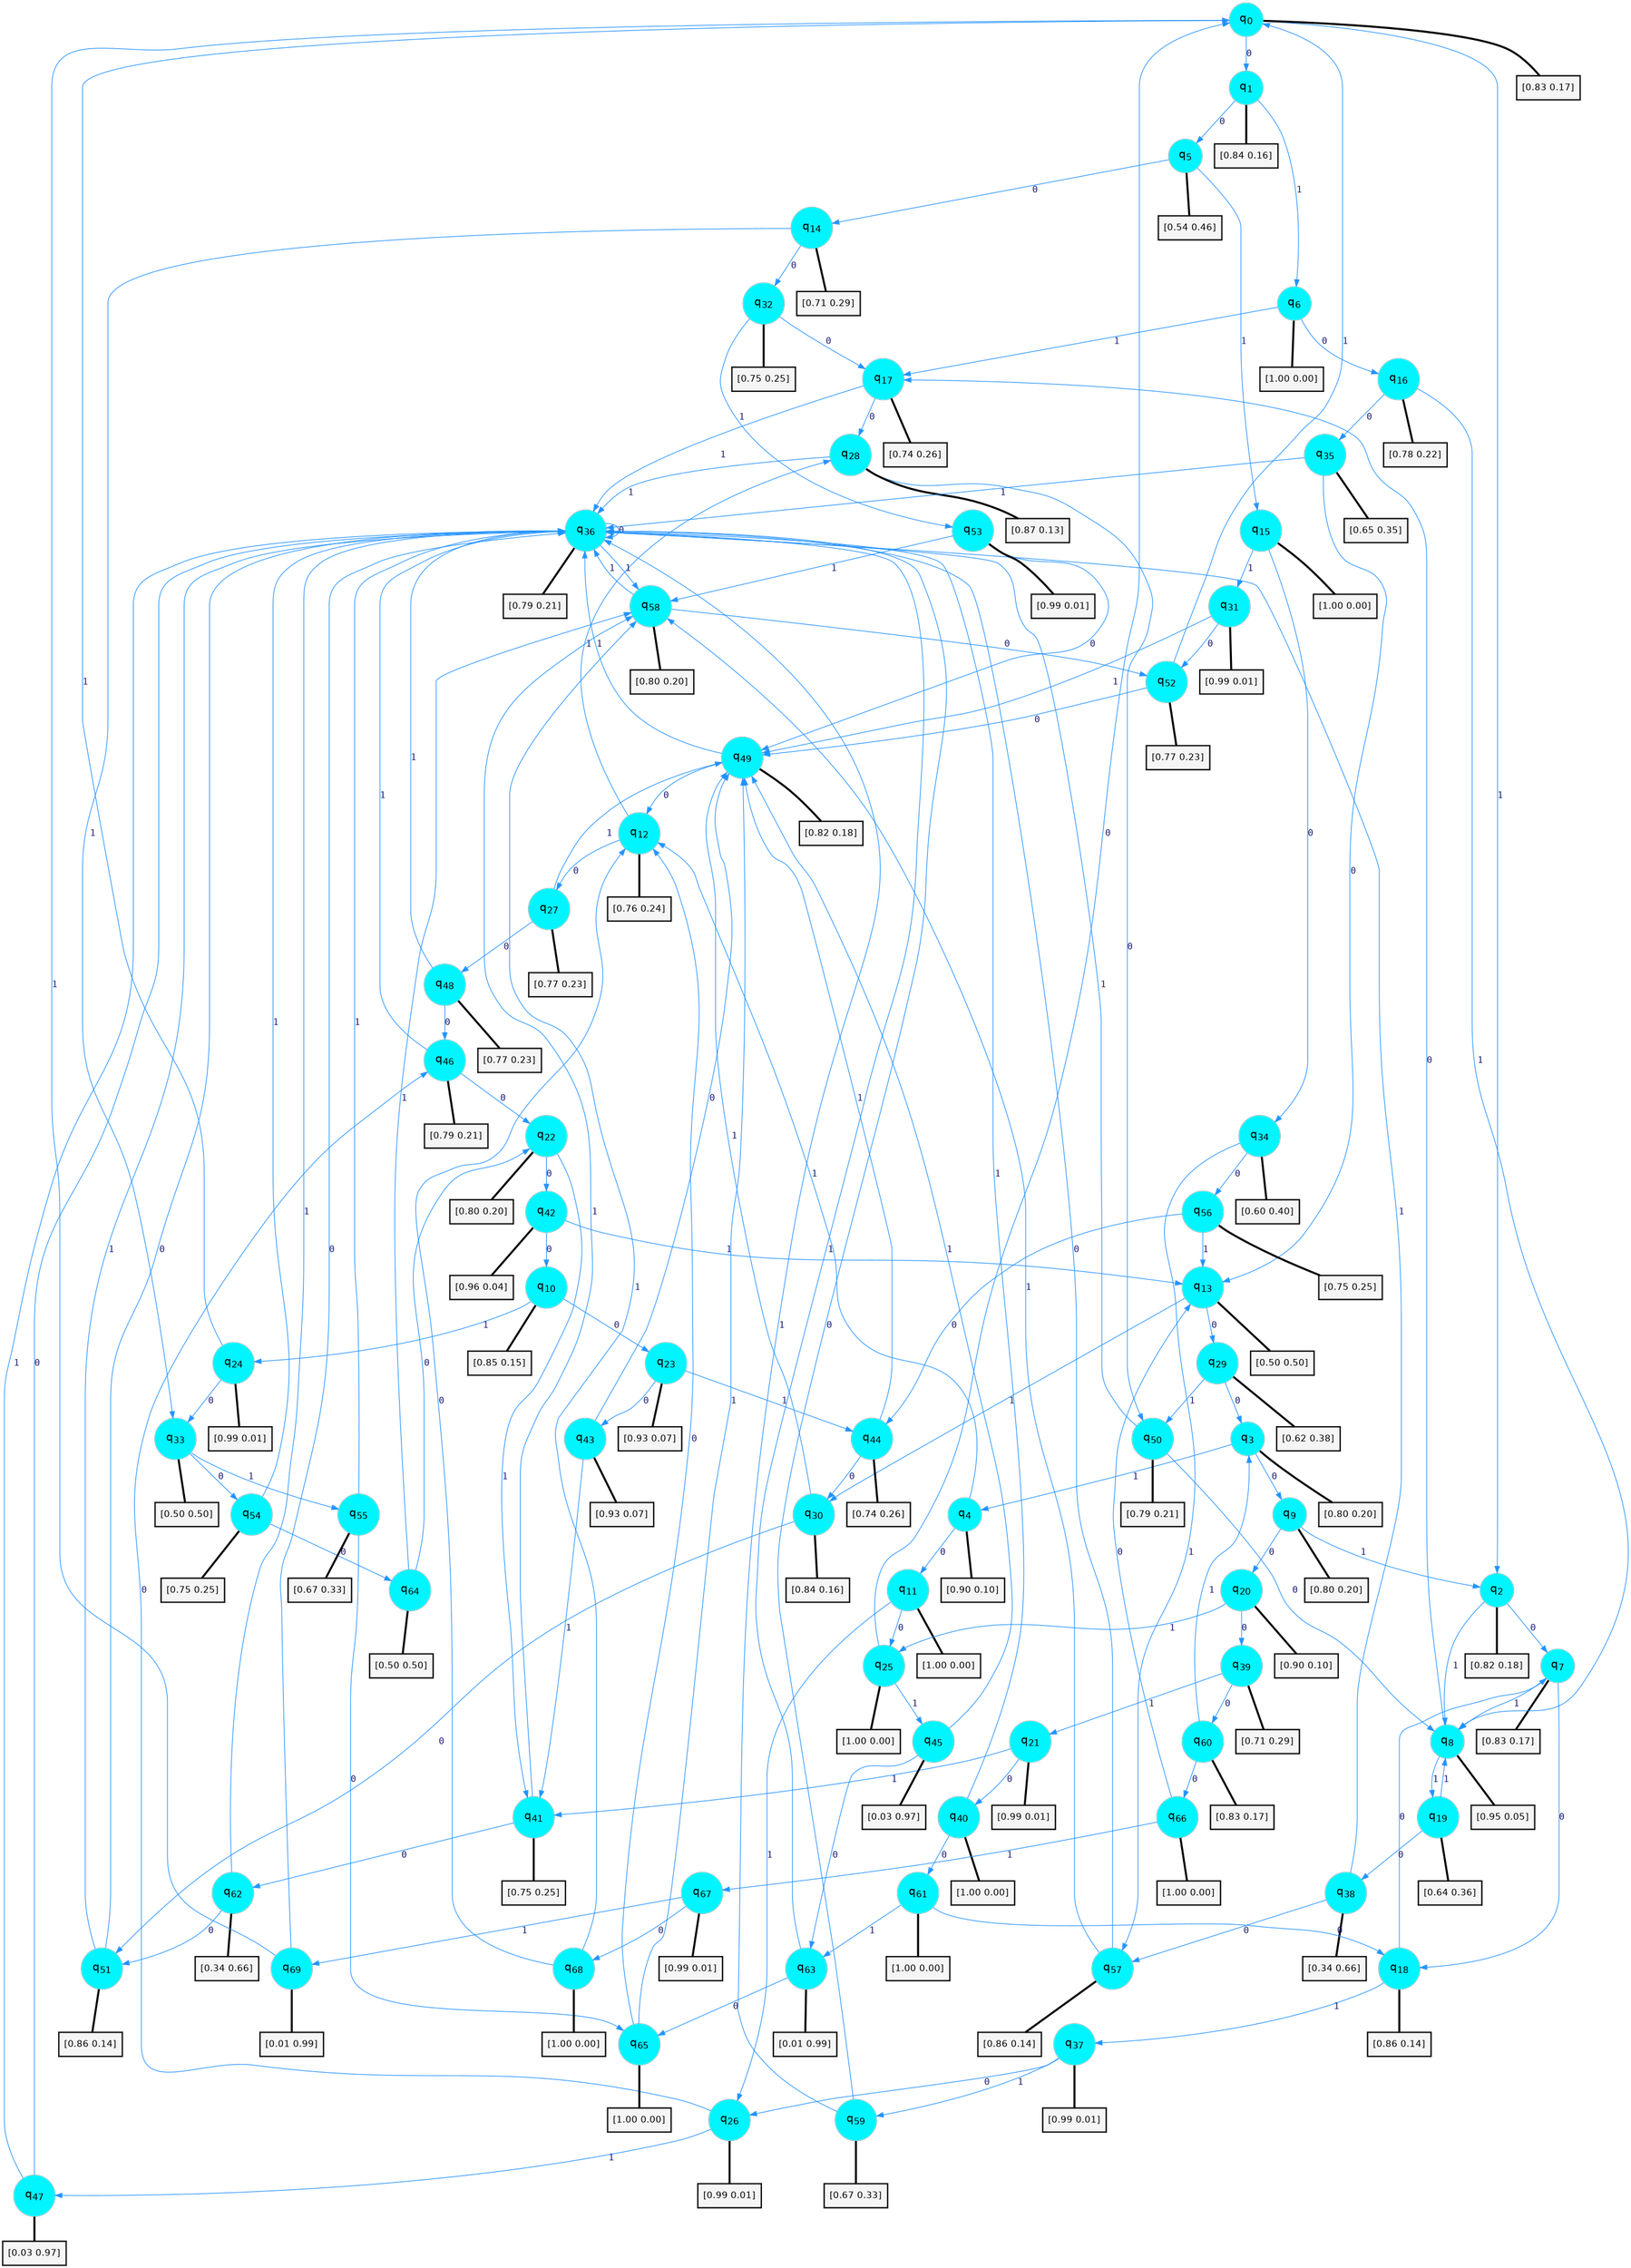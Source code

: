 digraph G {
graph [
bgcolor=transparent, dpi=300, rankdir=TD, size="40,25"];
node [
color=gray, fillcolor=turquoise1, fontcolor=black, fontname=Helvetica, fontsize=16, fontweight=bold, shape=circle, style=filled];
edge [
arrowsize=1, color=dodgerblue1, fontcolor=midnightblue, fontname=courier, fontweight=bold, penwidth=1, style=solid, weight=20];
0[label=<q<SUB>0</SUB>>];
1[label=<q<SUB>1</SUB>>];
2[label=<q<SUB>2</SUB>>];
3[label=<q<SUB>3</SUB>>];
4[label=<q<SUB>4</SUB>>];
5[label=<q<SUB>5</SUB>>];
6[label=<q<SUB>6</SUB>>];
7[label=<q<SUB>7</SUB>>];
8[label=<q<SUB>8</SUB>>];
9[label=<q<SUB>9</SUB>>];
10[label=<q<SUB>10</SUB>>];
11[label=<q<SUB>11</SUB>>];
12[label=<q<SUB>12</SUB>>];
13[label=<q<SUB>13</SUB>>];
14[label=<q<SUB>14</SUB>>];
15[label=<q<SUB>15</SUB>>];
16[label=<q<SUB>16</SUB>>];
17[label=<q<SUB>17</SUB>>];
18[label=<q<SUB>18</SUB>>];
19[label=<q<SUB>19</SUB>>];
20[label=<q<SUB>20</SUB>>];
21[label=<q<SUB>21</SUB>>];
22[label=<q<SUB>22</SUB>>];
23[label=<q<SUB>23</SUB>>];
24[label=<q<SUB>24</SUB>>];
25[label=<q<SUB>25</SUB>>];
26[label=<q<SUB>26</SUB>>];
27[label=<q<SUB>27</SUB>>];
28[label=<q<SUB>28</SUB>>];
29[label=<q<SUB>29</SUB>>];
30[label=<q<SUB>30</SUB>>];
31[label=<q<SUB>31</SUB>>];
32[label=<q<SUB>32</SUB>>];
33[label=<q<SUB>33</SUB>>];
34[label=<q<SUB>34</SUB>>];
35[label=<q<SUB>35</SUB>>];
36[label=<q<SUB>36</SUB>>];
37[label=<q<SUB>37</SUB>>];
38[label=<q<SUB>38</SUB>>];
39[label=<q<SUB>39</SUB>>];
40[label=<q<SUB>40</SUB>>];
41[label=<q<SUB>41</SUB>>];
42[label=<q<SUB>42</SUB>>];
43[label=<q<SUB>43</SUB>>];
44[label=<q<SUB>44</SUB>>];
45[label=<q<SUB>45</SUB>>];
46[label=<q<SUB>46</SUB>>];
47[label=<q<SUB>47</SUB>>];
48[label=<q<SUB>48</SUB>>];
49[label=<q<SUB>49</SUB>>];
50[label=<q<SUB>50</SUB>>];
51[label=<q<SUB>51</SUB>>];
52[label=<q<SUB>52</SUB>>];
53[label=<q<SUB>53</SUB>>];
54[label=<q<SUB>54</SUB>>];
55[label=<q<SUB>55</SUB>>];
56[label=<q<SUB>56</SUB>>];
57[label=<q<SUB>57</SUB>>];
58[label=<q<SUB>58</SUB>>];
59[label=<q<SUB>59</SUB>>];
60[label=<q<SUB>60</SUB>>];
61[label=<q<SUB>61</SUB>>];
62[label=<q<SUB>62</SUB>>];
63[label=<q<SUB>63</SUB>>];
64[label=<q<SUB>64</SUB>>];
65[label=<q<SUB>65</SUB>>];
66[label=<q<SUB>66</SUB>>];
67[label=<q<SUB>67</SUB>>];
68[label=<q<SUB>68</SUB>>];
69[label=<q<SUB>69</SUB>>];
70[label="[0.83 0.17]", shape=box,fontcolor=black, fontname=Helvetica, fontsize=14, penwidth=2, fillcolor=whitesmoke,color=black];
71[label="[0.84 0.16]", shape=box,fontcolor=black, fontname=Helvetica, fontsize=14, penwidth=2, fillcolor=whitesmoke,color=black];
72[label="[0.82 0.18]", shape=box,fontcolor=black, fontname=Helvetica, fontsize=14, penwidth=2, fillcolor=whitesmoke,color=black];
73[label="[0.80 0.20]", shape=box,fontcolor=black, fontname=Helvetica, fontsize=14, penwidth=2, fillcolor=whitesmoke,color=black];
74[label="[0.90 0.10]", shape=box,fontcolor=black, fontname=Helvetica, fontsize=14, penwidth=2, fillcolor=whitesmoke,color=black];
75[label="[0.54 0.46]", shape=box,fontcolor=black, fontname=Helvetica, fontsize=14, penwidth=2, fillcolor=whitesmoke,color=black];
76[label="[1.00 0.00]", shape=box,fontcolor=black, fontname=Helvetica, fontsize=14, penwidth=2, fillcolor=whitesmoke,color=black];
77[label="[0.83 0.17]", shape=box,fontcolor=black, fontname=Helvetica, fontsize=14, penwidth=2, fillcolor=whitesmoke,color=black];
78[label="[0.95 0.05]", shape=box,fontcolor=black, fontname=Helvetica, fontsize=14, penwidth=2, fillcolor=whitesmoke,color=black];
79[label="[0.80 0.20]", shape=box,fontcolor=black, fontname=Helvetica, fontsize=14, penwidth=2, fillcolor=whitesmoke,color=black];
80[label="[0.85 0.15]", shape=box,fontcolor=black, fontname=Helvetica, fontsize=14, penwidth=2, fillcolor=whitesmoke,color=black];
81[label="[1.00 0.00]", shape=box,fontcolor=black, fontname=Helvetica, fontsize=14, penwidth=2, fillcolor=whitesmoke,color=black];
82[label="[0.76 0.24]", shape=box,fontcolor=black, fontname=Helvetica, fontsize=14, penwidth=2, fillcolor=whitesmoke,color=black];
83[label="[0.50 0.50]", shape=box,fontcolor=black, fontname=Helvetica, fontsize=14, penwidth=2, fillcolor=whitesmoke,color=black];
84[label="[0.71 0.29]", shape=box,fontcolor=black, fontname=Helvetica, fontsize=14, penwidth=2, fillcolor=whitesmoke,color=black];
85[label="[1.00 0.00]", shape=box,fontcolor=black, fontname=Helvetica, fontsize=14, penwidth=2, fillcolor=whitesmoke,color=black];
86[label="[0.78 0.22]", shape=box,fontcolor=black, fontname=Helvetica, fontsize=14, penwidth=2, fillcolor=whitesmoke,color=black];
87[label="[0.74 0.26]", shape=box,fontcolor=black, fontname=Helvetica, fontsize=14, penwidth=2, fillcolor=whitesmoke,color=black];
88[label="[0.86 0.14]", shape=box,fontcolor=black, fontname=Helvetica, fontsize=14, penwidth=2, fillcolor=whitesmoke,color=black];
89[label="[0.64 0.36]", shape=box,fontcolor=black, fontname=Helvetica, fontsize=14, penwidth=2, fillcolor=whitesmoke,color=black];
90[label="[0.90 0.10]", shape=box,fontcolor=black, fontname=Helvetica, fontsize=14, penwidth=2, fillcolor=whitesmoke,color=black];
91[label="[0.99 0.01]", shape=box,fontcolor=black, fontname=Helvetica, fontsize=14, penwidth=2, fillcolor=whitesmoke,color=black];
92[label="[0.80 0.20]", shape=box,fontcolor=black, fontname=Helvetica, fontsize=14, penwidth=2, fillcolor=whitesmoke,color=black];
93[label="[0.93 0.07]", shape=box,fontcolor=black, fontname=Helvetica, fontsize=14, penwidth=2, fillcolor=whitesmoke,color=black];
94[label="[0.99 0.01]", shape=box,fontcolor=black, fontname=Helvetica, fontsize=14, penwidth=2, fillcolor=whitesmoke,color=black];
95[label="[1.00 0.00]", shape=box,fontcolor=black, fontname=Helvetica, fontsize=14, penwidth=2, fillcolor=whitesmoke,color=black];
96[label="[0.99 0.01]", shape=box,fontcolor=black, fontname=Helvetica, fontsize=14, penwidth=2, fillcolor=whitesmoke,color=black];
97[label="[0.77 0.23]", shape=box,fontcolor=black, fontname=Helvetica, fontsize=14, penwidth=2, fillcolor=whitesmoke,color=black];
98[label="[0.87 0.13]", shape=box,fontcolor=black, fontname=Helvetica, fontsize=14, penwidth=2, fillcolor=whitesmoke,color=black];
99[label="[0.62 0.38]", shape=box,fontcolor=black, fontname=Helvetica, fontsize=14, penwidth=2, fillcolor=whitesmoke,color=black];
100[label="[0.84 0.16]", shape=box,fontcolor=black, fontname=Helvetica, fontsize=14, penwidth=2, fillcolor=whitesmoke,color=black];
101[label="[0.99 0.01]", shape=box,fontcolor=black, fontname=Helvetica, fontsize=14, penwidth=2, fillcolor=whitesmoke,color=black];
102[label="[0.75 0.25]", shape=box,fontcolor=black, fontname=Helvetica, fontsize=14, penwidth=2, fillcolor=whitesmoke,color=black];
103[label="[0.50 0.50]", shape=box,fontcolor=black, fontname=Helvetica, fontsize=14, penwidth=2, fillcolor=whitesmoke,color=black];
104[label="[0.60 0.40]", shape=box,fontcolor=black, fontname=Helvetica, fontsize=14, penwidth=2, fillcolor=whitesmoke,color=black];
105[label="[0.65 0.35]", shape=box,fontcolor=black, fontname=Helvetica, fontsize=14, penwidth=2, fillcolor=whitesmoke,color=black];
106[label="[0.79 0.21]", shape=box,fontcolor=black, fontname=Helvetica, fontsize=14, penwidth=2, fillcolor=whitesmoke,color=black];
107[label="[0.99 0.01]", shape=box,fontcolor=black, fontname=Helvetica, fontsize=14, penwidth=2, fillcolor=whitesmoke,color=black];
108[label="[0.34 0.66]", shape=box,fontcolor=black, fontname=Helvetica, fontsize=14, penwidth=2, fillcolor=whitesmoke,color=black];
109[label="[0.71 0.29]", shape=box,fontcolor=black, fontname=Helvetica, fontsize=14, penwidth=2, fillcolor=whitesmoke,color=black];
110[label="[1.00 0.00]", shape=box,fontcolor=black, fontname=Helvetica, fontsize=14, penwidth=2, fillcolor=whitesmoke,color=black];
111[label="[0.75 0.25]", shape=box,fontcolor=black, fontname=Helvetica, fontsize=14, penwidth=2, fillcolor=whitesmoke,color=black];
112[label="[0.96 0.04]", shape=box,fontcolor=black, fontname=Helvetica, fontsize=14, penwidth=2, fillcolor=whitesmoke,color=black];
113[label="[0.93 0.07]", shape=box,fontcolor=black, fontname=Helvetica, fontsize=14, penwidth=2, fillcolor=whitesmoke,color=black];
114[label="[0.74 0.26]", shape=box,fontcolor=black, fontname=Helvetica, fontsize=14, penwidth=2, fillcolor=whitesmoke,color=black];
115[label="[0.03 0.97]", shape=box,fontcolor=black, fontname=Helvetica, fontsize=14, penwidth=2, fillcolor=whitesmoke,color=black];
116[label="[0.79 0.21]", shape=box,fontcolor=black, fontname=Helvetica, fontsize=14, penwidth=2, fillcolor=whitesmoke,color=black];
117[label="[0.03 0.97]", shape=box,fontcolor=black, fontname=Helvetica, fontsize=14, penwidth=2, fillcolor=whitesmoke,color=black];
118[label="[0.77 0.23]", shape=box,fontcolor=black, fontname=Helvetica, fontsize=14, penwidth=2, fillcolor=whitesmoke,color=black];
119[label="[0.82 0.18]", shape=box,fontcolor=black, fontname=Helvetica, fontsize=14, penwidth=2, fillcolor=whitesmoke,color=black];
120[label="[0.79 0.21]", shape=box,fontcolor=black, fontname=Helvetica, fontsize=14, penwidth=2, fillcolor=whitesmoke,color=black];
121[label="[0.86 0.14]", shape=box,fontcolor=black, fontname=Helvetica, fontsize=14, penwidth=2, fillcolor=whitesmoke,color=black];
122[label="[0.77 0.23]", shape=box,fontcolor=black, fontname=Helvetica, fontsize=14, penwidth=2, fillcolor=whitesmoke,color=black];
123[label="[0.99 0.01]", shape=box,fontcolor=black, fontname=Helvetica, fontsize=14, penwidth=2, fillcolor=whitesmoke,color=black];
124[label="[0.75 0.25]", shape=box,fontcolor=black, fontname=Helvetica, fontsize=14, penwidth=2, fillcolor=whitesmoke,color=black];
125[label="[0.67 0.33]", shape=box,fontcolor=black, fontname=Helvetica, fontsize=14, penwidth=2, fillcolor=whitesmoke,color=black];
126[label="[0.75 0.25]", shape=box,fontcolor=black, fontname=Helvetica, fontsize=14, penwidth=2, fillcolor=whitesmoke,color=black];
127[label="[0.86 0.14]", shape=box,fontcolor=black, fontname=Helvetica, fontsize=14, penwidth=2, fillcolor=whitesmoke,color=black];
128[label="[0.80 0.20]", shape=box,fontcolor=black, fontname=Helvetica, fontsize=14, penwidth=2, fillcolor=whitesmoke,color=black];
129[label="[0.67 0.33]", shape=box,fontcolor=black, fontname=Helvetica, fontsize=14, penwidth=2, fillcolor=whitesmoke,color=black];
130[label="[0.83 0.17]", shape=box,fontcolor=black, fontname=Helvetica, fontsize=14, penwidth=2, fillcolor=whitesmoke,color=black];
131[label="[1.00 0.00]", shape=box,fontcolor=black, fontname=Helvetica, fontsize=14, penwidth=2, fillcolor=whitesmoke,color=black];
132[label="[0.34 0.66]", shape=box,fontcolor=black, fontname=Helvetica, fontsize=14, penwidth=2, fillcolor=whitesmoke,color=black];
133[label="[0.01 0.99]", shape=box,fontcolor=black, fontname=Helvetica, fontsize=14, penwidth=2, fillcolor=whitesmoke,color=black];
134[label="[0.50 0.50]", shape=box,fontcolor=black, fontname=Helvetica, fontsize=14, penwidth=2, fillcolor=whitesmoke,color=black];
135[label="[1.00 0.00]", shape=box,fontcolor=black, fontname=Helvetica, fontsize=14, penwidth=2, fillcolor=whitesmoke,color=black];
136[label="[1.00 0.00]", shape=box,fontcolor=black, fontname=Helvetica, fontsize=14, penwidth=2, fillcolor=whitesmoke,color=black];
137[label="[0.99 0.01]", shape=box,fontcolor=black, fontname=Helvetica, fontsize=14, penwidth=2, fillcolor=whitesmoke,color=black];
138[label="[1.00 0.00]", shape=box,fontcolor=black, fontname=Helvetica, fontsize=14, penwidth=2, fillcolor=whitesmoke,color=black];
139[label="[0.01 0.99]", shape=box,fontcolor=black, fontname=Helvetica, fontsize=14, penwidth=2, fillcolor=whitesmoke,color=black];
0->1 [label=0];
0->2 [label=1];
0->70 [arrowhead=none, penwidth=3,color=black];
1->5 [label=0];
1->6 [label=1];
1->71 [arrowhead=none, penwidth=3,color=black];
2->7 [label=0];
2->8 [label=1];
2->72 [arrowhead=none, penwidth=3,color=black];
3->9 [label=0];
3->4 [label=1];
3->73 [arrowhead=none, penwidth=3,color=black];
4->11 [label=0];
4->12 [label=1];
4->74 [arrowhead=none, penwidth=3,color=black];
5->14 [label=0];
5->15 [label=1];
5->75 [arrowhead=none, penwidth=3,color=black];
6->16 [label=0];
6->17 [label=1];
6->76 [arrowhead=none, penwidth=3,color=black];
7->18 [label=0];
7->8 [label=1];
7->77 [arrowhead=none, penwidth=3,color=black];
8->17 [label=0];
8->19 [label=1];
8->78 [arrowhead=none, penwidth=3,color=black];
9->20 [label=0];
9->2 [label=1];
9->79 [arrowhead=none, penwidth=3,color=black];
10->23 [label=0];
10->24 [label=1];
10->80 [arrowhead=none, penwidth=3,color=black];
11->25 [label=0];
11->26 [label=1];
11->81 [arrowhead=none, penwidth=3,color=black];
12->27 [label=0];
12->28 [label=1];
12->82 [arrowhead=none, penwidth=3,color=black];
13->29 [label=0];
13->30 [label=1];
13->83 [arrowhead=none, penwidth=3,color=black];
14->32 [label=0];
14->33 [label=1];
14->84 [arrowhead=none, penwidth=3,color=black];
15->34 [label=0];
15->31 [label=1];
15->85 [arrowhead=none, penwidth=3,color=black];
16->35 [label=0];
16->8 [label=1];
16->86 [arrowhead=none, penwidth=3,color=black];
17->28 [label=0];
17->36 [label=1];
17->87 [arrowhead=none, penwidth=3,color=black];
18->7 [label=0];
18->37 [label=1];
18->88 [arrowhead=none, penwidth=3,color=black];
19->38 [label=0];
19->8 [label=1];
19->89 [arrowhead=none, penwidth=3,color=black];
20->39 [label=0];
20->25 [label=1];
20->90 [arrowhead=none, penwidth=3,color=black];
21->40 [label=0];
21->41 [label=1];
21->91 [arrowhead=none, penwidth=3,color=black];
22->42 [label=0];
22->41 [label=1];
22->92 [arrowhead=none, penwidth=3,color=black];
23->43 [label=0];
23->44 [label=1];
23->93 [arrowhead=none, penwidth=3,color=black];
24->33 [label=0];
24->0 [label=1];
24->94 [arrowhead=none, penwidth=3,color=black];
25->0 [label=0];
25->45 [label=1];
25->95 [arrowhead=none, penwidth=3,color=black];
26->46 [label=0];
26->47 [label=1];
26->96 [arrowhead=none, penwidth=3,color=black];
27->48 [label=0];
27->49 [label=1];
27->97 [arrowhead=none, penwidth=3,color=black];
28->50 [label=0];
28->36 [label=1];
28->98 [arrowhead=none, penwidth=3,color=black];
29->3 [label=0];
29->50 [label=1];
29->99 [arrowhead=none, penwidth=3,color=black];
30->51 [label=0];
30->49 [label=1];
30->100 [arrowhead=none, penwidth=3,color=black];
31->52 [label=0];
31->49 [label=1];
31->101 [arrowhead=none, penwidth=3,color=black];
32->17 [label=0];
32->53 [label=1];
32->102 [arrowhead=none, penwidth=3,color=black];
33->54 [label=0];
33->55 [label=1];
33->103 [arrowhead=none, penwidth=3,color=black];
34->56 [label=0];
34->57 [label=1];
34->104 [arrowhead=none, penwidth=3,color=black];
35->13 [label=0];
35->36 [label=1];
35->105 [arrowhead=none, penwidth=3,color=black];
36->36 [label=0];
36->58 [label=1];
36->106 [arrowhead=none, penwidth=3,color=black];
37->26 [label=0];
37->59 [label=1];
37->107 [arrowhead=none, penwidth=3,color=black];
38->57 [label=0];
38->36 [label=1];
38->108 [arrowhead=none, penwidth=3,color=black];
39->60 [label=0];
39->21 [label=1];
39->109 [arrowhead=none, penwidth=3,color=black];
40->61 [label=0];
40->36 [label=1];
40->110 [arrowhead=none, penwidth=3,color=black];
41->62 [label=0];
41->58 [label=1];
41->111 [arrowhead=none, penwidth=3,color=black];
42->10 [label=0];
42->13 [label=1];
42->112 [arrowhead=none, penwidth=3,color=black];
43->49 [label=0];
43->41 [label=1];
43->113 [arrowhead=none, penwidth=3,color=black];
44->30 [label=0];
44->49 [label=1];
44->114 [arrowhead=none, penwidth=3,color=black];
45->63 [label=0];
45->49 [label=1];
45->115 [arrowhead=none, penwidth=3,color=black];
46->22 [label=0];
46->36 [label=1];
46->116 [arrowhead=none, penwidth=3,color=black];
47->36 [label=0];
47->36 [label=1];
47->117 [arrowhead=none, penwidth=3,color=black];
48->46 [label=0];
48->36 [label=1];
48->118 [arrowhead=none, penwidth=3,color=black];
49->12 [label=0];
49->36 [label=1];
49->119 [arrowhead=none, penwidth=3,color=black];
50->8 [label=0];
50->36 [label=1];
50->120 [arrowhead=none, penwidth=3,color=black];
51->36 [label=0];
51->36 [label=1];
51->121 [arrowhead=none, penwidth=3,color=black];
52->49 [label=0];
52->0 [label=1];
52->122 [arrowhead=none, penwidth=3,color=black];
53->49 [label=0];
53->58 [label=1];
53->123 [arrowhead=none, penwidth=3,color=black];
54->64 [label=0];
54->36 [label=1];
54->124 [arrowhead=none, penwidth=3,color=black];
55->65 [label=0];
55->36 [label=1];
55->125 [arrowhead=none, penwidth=3,color=black];
56->44 [label=0];
56->13 [label=1];
56->126 [arrowhead=none, penwidth=3,color=black];
57->36 [label=0];
57->58 [label=1];
57->127 [arrowhead=none, penwidth=3,color=black];
58->52 [label=0];
58->36 [label=1];
58->128 [arrowhead=none, penwidth=3,color=black];
59->36 [label=0];
59->36 [label=1];
59->129 [arrowhead=none, penwidth=3,color=black];
60->66 [label=0];
60->3 [label=1];
60->130 [arrowhead=none, penwidth=3,color=black];
61->18 [label=0];
61->63 [label=1];
61->131 [arrowhead=none, penwidth=3,color=black];
62->51 [label=0];
62->36 [label=1];
62->132 [arrowhead=none, penwidth=3,color=black];
63->65 [label=0];
63->36 [label=1];
63->133 [arrowhead=none, penwidth=3,color=black];
64->22 [label=0];
64->58 [label=1];
64->134 [arrowhead=none, penwidth=3,color=black];
65->12 [label=0];
65->49 [label=1];
65->135 [arrowhead=none, penwidth=3,color=black];
66->13 [label=0];
66->67 [label=1];
66->136 [arrowhead=none, penwidth=3,color=black];
67->68 [label=0];
67->69 [label=1];
67->137 [arrowhead=none, penwidth=3,color=black];
68->12 [label=0];
68->58 [label=1];
68->138 [arrowhead=none, penwidth=3,color=black];
69->36 [label=0];
69->0 [label=1];
69->139 [arrowhead=none, penwidth=3,color=black];
}
